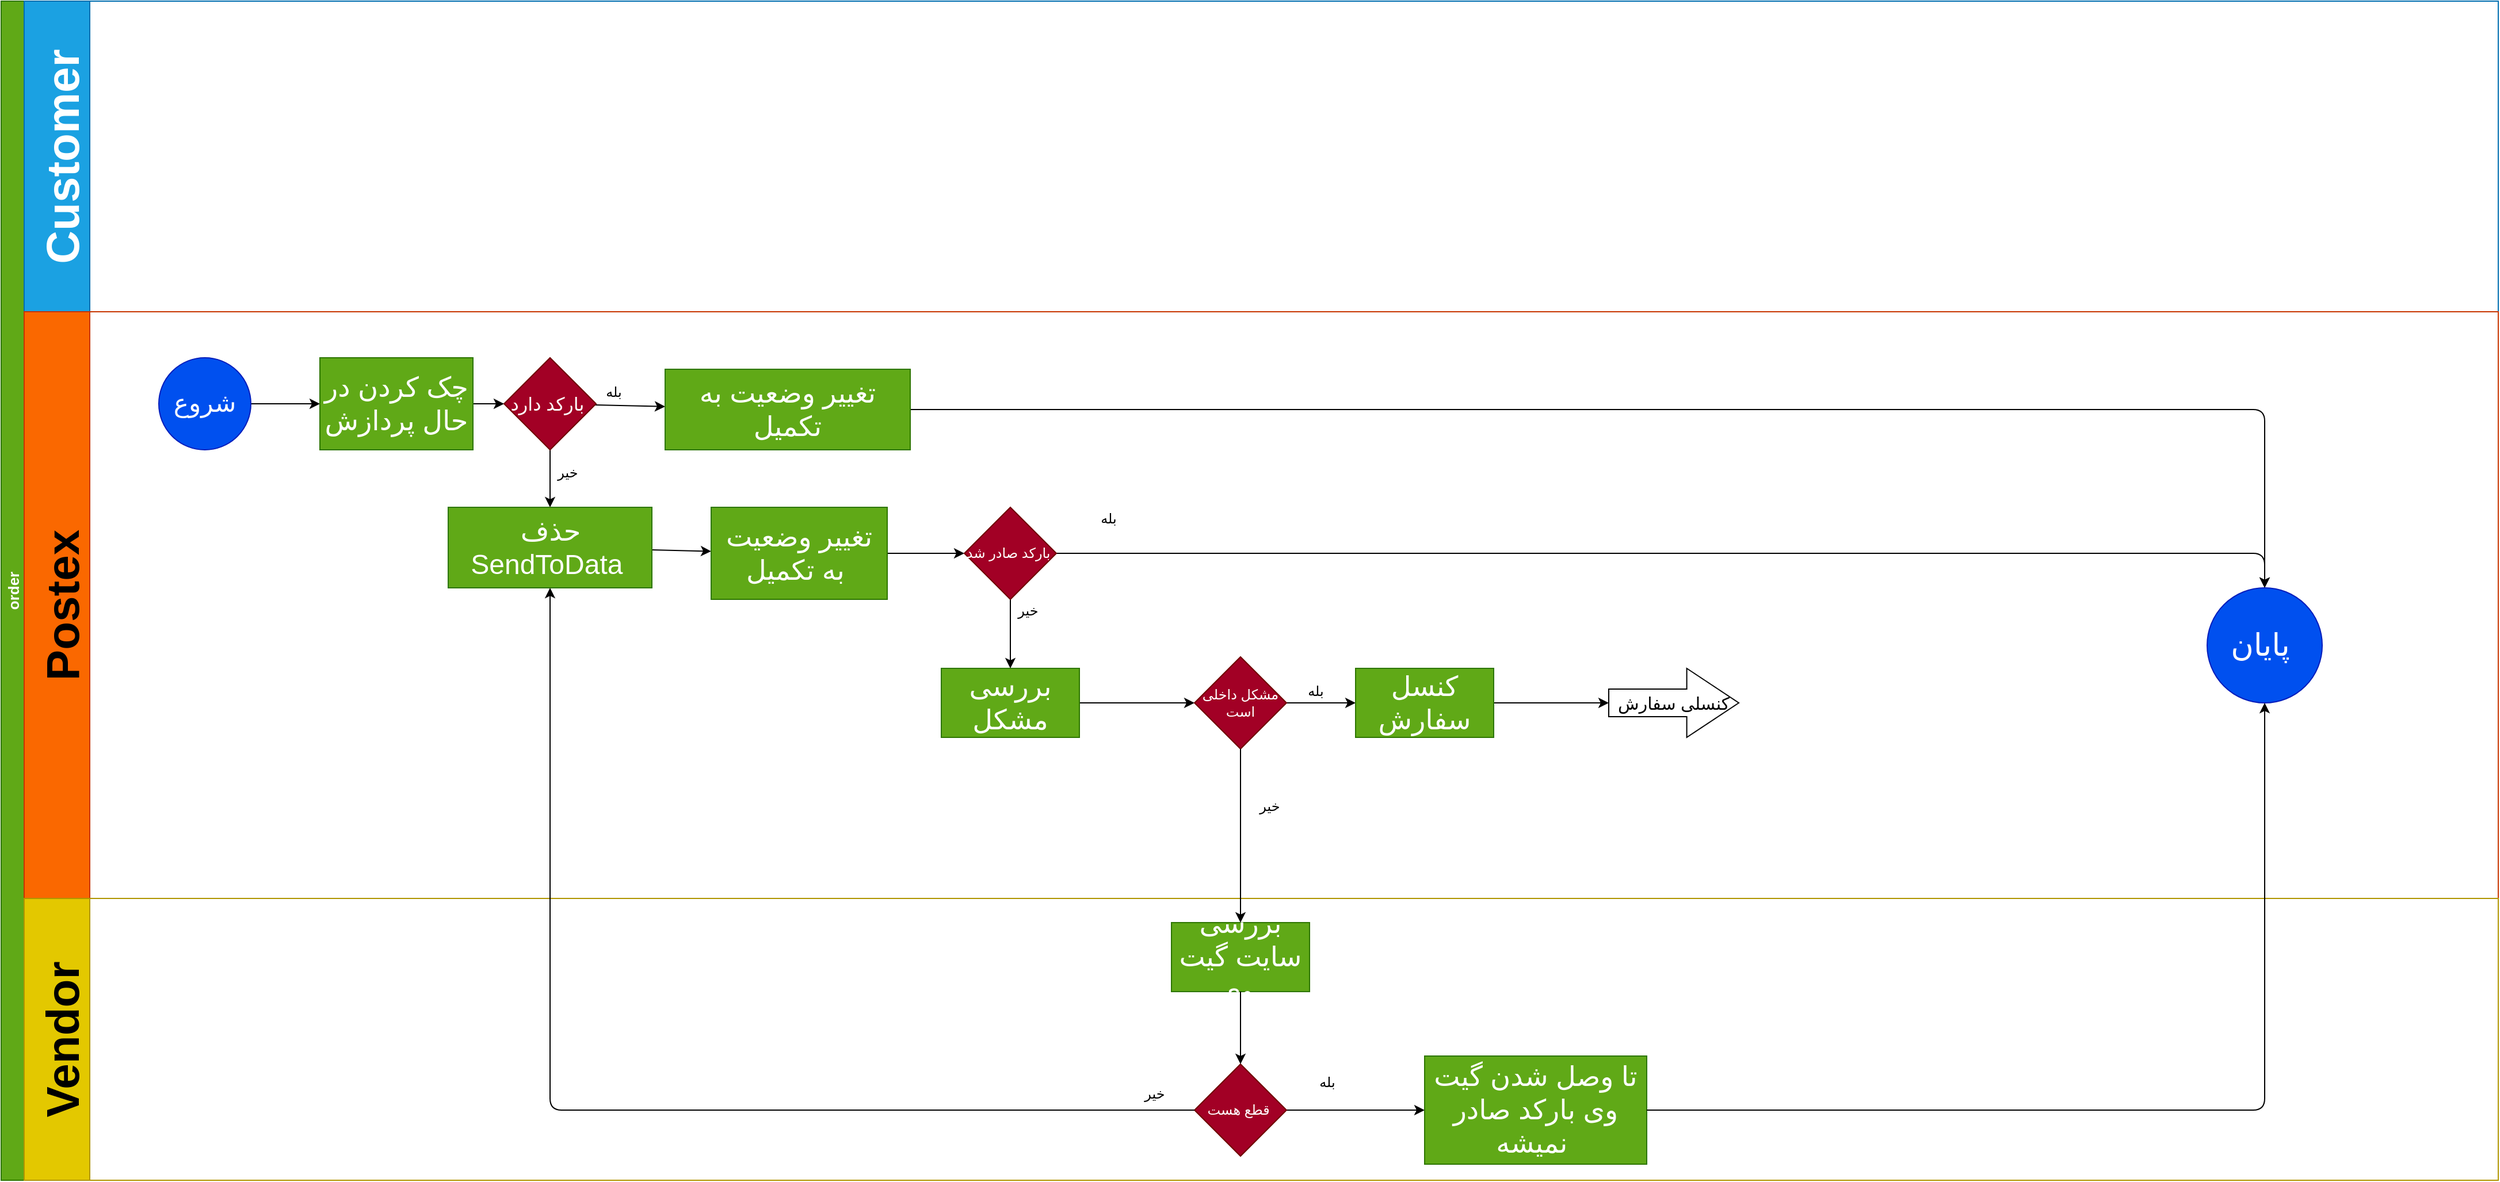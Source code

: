<mxfile>
    <diagram id="3wFd0FV0XbSYw5LFylhE" name="Page-1">
        <mxGraphModel dx="1184" dy="567" grid="1" gridSize="10" guides="1" tooltips="1" connect="1" arrows="1" fold="1" page="1" pageScale="1" pageWidth="2336" pageHeight="1654" math="0" shadow="0">
            <root>
                <mxCell id="0"/>
                <mxCell id="1" parent="0"/>
                <mxCell id="2" value="order" style="swimlane;childLayout=stackLayout;resizeParent=1;resizeParentMax=0;horizontal=0;startSize=20;horizontalStack=0;fillColor=#60a917;strokeColor=#2D7600;fontColor=#ffffff;fontSize=13;" parent="1" vertex="1">
                    <mxGeometry x="83" y="80" width="2170" height="1025" as="geometry"/>
                </mxCell>
                <mxCell id="3" value="Customer" style="swimlane;startSize=57;horizontal=0;fontSize=40;fillColor=#1ba1e2;fontColor=#ffffff;strokeColor=#006EAF;" parent="2" vertex="1">
                    <mxGeometry x="20" width="2150" height="270" as="geometry"/>
                </mxCell>
                <mxCell id="7" value="Postex" style="swimlane;startSize=57;horizontal=0;fillColor=#fa6800;strokeColor=#C73500;fontColor=#000000;fontSize=40;" parent="2" vertex="1">
                    <mxGeometry x="20" y="270" width="2150" height="510" as="geometry"/>
                </mxCell>
                <mxCell id="32" value="" style="edgeStyle=none;html=1;" parent="7" source="30" target="31" edge="1">
                    <mxGeometry relative="1" as="geometry"/>
                </mxCell>
                <mxCell id="30" value="&lt;font style=&quot;font-size: 22px&quot;&gt;شروع&lt;/font&gt;" style="ellipse;whiteSpace=wrap;html=1;aspect=fixed;fillColor=#0050ef;strokeColor=#001DBC;fontColor=#ffffff;" parent="7" vertex="1">
                    <mxGeometry x="117" y="40" width="80" height="80" as="geometry"/>
                </mxCell>
                <mxCell id="36" value="" style="edgeStyle=none;html=1;" parent="7" source="31" target="35" edge="1">
                    <mxGeometry relative="1" as="geometry"/>
                </mxCell>
                <mxCell id="31" value="&lt;font style=&quot;font-size: 24px&quot;&gt;چک کردن در حال پردازش&lt;/font&gt;" style="whiteSpace=wrap;html=1;fontColor=#ffffff;strokeColor=#2D7600;fillColor=#60a917;" parent="7" vertex="1">
                    <mxGeometry x="257" y="40" width="133" height="80" as="geometry"/>
                </mxCell>
                <mxCell id="38" value="" style="edgeStyle=none;html=1;" parent="7" source="35" target="37" edge="1">
                    <mxGeometry relative="1" as="geometry"/>
                </mxCell>
                <mxCell id="40" value="" style="edgeStyle=none;html=1;" parent="7" source="35" target="39" edge="1">
                    <mxGeometry relative="1" as="geometry"/>
                </mxCell>
                <mxCell id="35" value="&lt;font style=&quot;font-size: 16px&quot;&gt;بارکد دارد&amp;nbsp;&lt;/font&gt;" style="rhombus;whiteSpace=wrap;html=1;fontColor=#ffffff;strokeColor=#6F0000;fillColor=#a20025;" parent="7" vertex="1">
                    <mxGeometry x="417" y="40" width="80" height="80" as="geometry"/>
                </mxCell>
                <mxCell id="42" value="" style="edgeStyle=none;html=1;" parent="7" source="37" target="41" edge="1">
                    <mxGeometry relative="1" as="geometry"/>
                </mxCell>
                <mxCell id="37" value="&lt;font style=&quot;font-size: 24px&quot;&gt;حذف SendToData&amp;nbsp;&lt;/font&gt;" style="whiteSpace=wrap;html=1;fontColor=#ffffff;strokeColor=#2D7600;fillColor=#60a917;" parent="7" vertex="1">
                    <mxGeometry x="368.5" y="170" width="177" height="70" as="geometry"/>
                </mxCell>
                <mxCell id="68" style="edgeStyle=orthogonalEdgeStyle;html=1;exitX=1;exitY=0.5;exitDx=0;exitDy=0;entryX=0.5;entryY=0;entryDx=0;entryDy=0;" parent="7" source="39" target="67" edge="1">
                    <mxGeometry relative="1" as="geometry"/>
                </mxCell>
                <mxCell id="39" value="&lt;font style=&quot;font-size: 24px&quot;&gt;تغییر وضعیت به تکمیل&lt;/font&gt;" style="whiteSpace=wrap;html=1;fontColor=#ffffff;strokeColor=#2D7600;fillColor=#60a917;" parent="7" vertex="1">
                    <mxGeometry x="557" y="50" width="213" height="70" as="geometry"/>
                </mxCell>
                <mxCell id="46" value="" style="edgeStyle=none;html=1;" parent="7" source="41" target="45" edge="1">
                    <mxGeometry relative="1" as="geometry"/>
                </mxCell>
                <mxCell id="41" value="&lt;font style=&quot;font-size: 24px&quot;&gt;تغییر وضعیت به تکمیل&amp;nbsp;&lt;/font&gt;" style="whiteSpace=wrap;html=1;fontColor=#ffffff;strokeColor=#2D7600;fillColor=#60a917;" parent="7" vertex="1">
                    <mxGeometry x="597" y="170" width="153" height="80" as="geometry"/>
                </mxCell>
                <mxCell id="50" value="" style="edgeStyle=none;html=1;" parent="7" source="45" target="49" edge="1">
                    <mxGeometry relative="1" as="geometry"/>
                </mxCell>
                <mxCell id="73" style="edgeStyle=orthogonalEdgeStyle;html=1;exitX=1;exitY=0.5;exitDx=0;exitDy=0;entryX=0.5;entryY=0;entryDx=0;entryDy=0;" parent="7" source="45" target="67" edge="1">
                    <mxGeometry relative="1" as="geometry"/>
                </mxCell>
                <mxCell id="45" value="بارکد صادر شد&amp;nbsp;" style="rhombus;whiteSpace=wrap;html=1;fontColor=#ffffff;strokeColor=#6F0000;fillColor=#a20025;" parent="7" vertex="1">
                    <mxGeometry x="817" y="170" width="80" height="80" as="geometry"/>
                </mxCell>
                <mxCell id="53" value="" style="edgeStyle=none;html=1;" parent="7" source="49" target="52" edge="1">
                    <mxGeometry relative="1" as="geometry"/>
                </mxCell>
                <mxCell id="49" value="&lt;font style=&quot;font-size: 24px&quot;&gt;بررسی مشکل&lt;/font&gt;" style="whiteSpace=wrap;html=1;fontColor=#ffffff;strokeColor=#2D7600;fillColor=#60a917;" parent="7" vertex="1">
                    <mxGeometry x="797" y="310" width="120" height="60" as="geometry"/>
                </mxCell>
                <mxCell id="55" value="" style="edgeStyle=none;html=1;" parent="7" source="52" target="54" edge="1">
                    <mxGeometry relative="1" as="geometry"/>
                </mxCell>
                <mxCell id="52" value="مشکل داخلی است" style="rhombus;whiteSpace=wrap;html=1;fontColor=#ffffff;strokeColor=#6F0000;fillColor=#a20025;" parent="7" vertex="1">
                    <mxGeometry x="1017" y="300" width="80" height="80" as="geometry"/>
                </mxCell>
                <mxCell id="57" value="" style="edgeStyle=none;html=1;" parent="7" source="54" target="56" edge="1">
                    <mxGeometry relative="1" as="geometry"/>
                </mxCell>
                <mxCell id="54" value="&lt;font style=&quot;font-size: 24px&quot;&gt;کنسل سفارش&lt;/font&gt;" style="whiteSpace=wrap;html=1;fontColor=#ffffff;strokeColor=#2D7600;fillColor=#60a917;" parent="7" vertex="1">
                    <mxGeometry x="1157" y="310" width="120" height="60" as="geometry"/>
                </mxCell>
                <mxCell id="56" value="&lt;font style=&quot;font-size: 15px&quot;&gt;کنسلی سفارش&lt;/font&gt;" style="shape=singleArrow;whiteSpace=wrap;html=1;arrowWidth=0.4;arrowSize=0.4;" parent="7" vertex="1">
                    <mxGeometry x="1377" y="310" width="113" height="60" as="geometry"/>
                </mxCell>
                <mxCell id="67" value="&lt;font style=&quot;font-size: 27px&quot;&gt;پایان&amp;nbsp;&lt;/font&gt;" style="ellipse;whiteSpace=wrap;html=1;aspect=fixed;fillColor=#0050ef;strokeColor=#001DBC;fontColor=#ffffff;" parent="7" vertex="1">
                    <mxGeometry x="1897" y="240" width="100" height="100" as="geometry"/>
                </mxCell>
                <mxCell id="70" value="بله" style="text;html=1;align=center;verticalAlign=middle;resizable=0;points=[];autosize=1;strokeColor=none;" parent="7" vertex="1">
                    <mxGeometry x="497" y="60" width="30" height="20" as="geometry"/>
                </mxCell>
                <mxCell id="72" value="خیر" style="text;html=1;align=center;verticalAlign=middle;resizable=0;points=[];autosize=1;strokeColor=none;" parent="7" vertex="1">
                    <mxGeometry x="457" y="130" width="30" height="20" as="geometry"/>
                </mxCell>
                <mxCell id="71" value="خیر" style="text;html=1;align=center;verticalAlign=middle;resizable=0;points=[];autosize=1;strokeColor=none;" parent="7" vertex="1">
                    <mxGeometry x="857" y="250" width="30" height="20" as="geometry"/>
                </mxCell>
                <mxCell id="23" value="Vendor" style="swimlane;startSize=57;horizontal=0;fillColor=#e3c800;fontColor=#000000;strokeColor=#B09500;fontSize=40;" parent="2" vertex="1">
                    <mxGeometry x="20" y="780" width="2150" height="245" as="geometry"/>
                </mxCell>
                <mxCell id="58" value="&lt;font style=&quot;font-size: 24px&quot;&gt;بررسی سایت گیت وی&amp;nbsp;&lt;/font&gt;" style="whiteSpace=wrap;html=1;fontColor=#ffffff;strokeColor=#2D7600;fillColor=#60a917;" parent="23" vertex="1">
                    <mxGeometry x="997" y="21" width="120" height="60" as="geometry"/>
                </mxCell>
                <mxCell id="66" value="" style="edgeStyle=elbowEdgeStyle;html=1;" parent="23" source="62" target="65" edge="1">
                    <mxGeometry relative="1" as="geometry"/>
                </mxCell>
                <mxCell id="62" value="قطع هست&amp;nbsp;" style="rhombus;whiteSpace=wrap;html=1;fontColor=#ffffff;strokeColor=#6F0000;fillColor=#a20025;" parent="23" vertex="1">
                    <mxGeometry x="1017" y="144" width="80" height="80" as="geometry"/>
                </mxCell>
                <mxCell id="63" value="" style="edgeStyle=none;html=1;" parent="23" source="58" target="62" edge="1">
                    <mxGeometry relative="1" as="geometry"/>
                </mxCell>
                <mxCell id="65" value="&lt;font style=&quot;font-size: 24px&quot;&gt;تا وصل شدن گیت وی بارکد صادر نمیشه&amp;nbsp;&lt;/font&gt;" style="whiteSpace=wrap;html=1;fontColor=#ffffff;strokeColor=#2D7600;fillColor=#60a917;" parent="23" vertex="1">
                    <mxGeometry x="1217" y="137" width="193" height="94" as="geometry"/>
                </mxCell>
                <mxCell id="59" value="" style="edgeStyle=none;html=1;" parent="2" source="52" target="58" edge="1">
                    <mxGeometry relative="1" as="geometry"/>
                </mxCell>
                <mxCell id="64" style="edgeStyle=elbowEdgeStyle;html=1;exitX=0;exitY=0.5;exitDx=0;exitDy=0;entryX=0.5;entryY=1;entryDx=0;entryDy=0;" parent="2" source="62" target="37" edge="1">
                    <mxGeometry relative="1" as="geometry">
                        <Array as="points">
                            <mxPoint x="477" y="570"/>
                            <mxPoint x="449" y="570"/>
                            <mxPoint x="497" y="750"/>
                        </Array>
                    </mxGeometry>
                </mxCell>
                <mxCell id="69" style="edgeStyle=orthogonalEdgeStyle;html=1;exitX=1;exitY=0.5;exitDx=0;exitDy=0;" parent="2" source="65" target="67" edge="1">
                    <mxGeometry relative="1" as="geometry"/>
                </mxCell>
                <mxCell id="74" value="بله" style="text;html=1;align=center;verticalAlign=middle;resizable=0;points=[];autosize=1;strokeColor=none;" parent="1" vertex="1">
                    <mxGeometry x="1030" y="520" width="30" height="20" as="geometry"/>
                </mxCell>
                <mxCell id="75" value="بله" style="text;html=1;align=center;verticalAlign=middle;resizable=0;points=[];autosize=1;strokeColor=none;" parent="1" vertex="1">
                    <mxGeometry x="1210" y="670" width="30" height="20" as="geometry"/>
                </mxCell>
                <mxCell id="76" value="خیر" style="text;html=1;align=center;verticalAlign=middle;resizable=0;points=[];autosize=1;strokeColor=none;" parent="1" vertex="1">
                    <mxGeometry x="1170" y="770" width="30" height="20" as="geometry"/>
                </mxCell>
                <mxCell id="77" value="بله" style="text;html=1;align=center;verticalAlign=middle;resizable=0;points=[];autosize=1;strokeColor=none;" parent="1" vertex="1">
                    <mxGeometry x="1220" y="1010" width="30" height="20" as="geometry"/>
                </mxCell>
                <mxCell id="78" value="خیر" style="text;html=1;align=center;verticalAlign=middle;resizable=0;points=[];autosize=1;strokeColor=none;" parent="1" vertex="1">
                    <mxGeometry x="1070" y="1020" width="30" height="20" as="geometry"/>
                </mxCell>
            </root>
        </mxGraphModel>
    </diagram>
</mxfile>